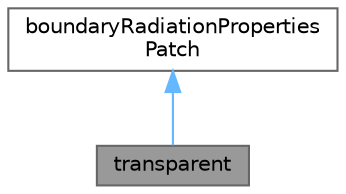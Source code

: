 digraph "transparent"
{
 // LATEX_PDF_SIZE
  bgcolor="transparent";
  edge [fontname=Helvetica,fontsize=10,labelfontname=Helvetica,labelfontsize=10];
  node [fontname=Helvetica,fontsize=10,shape=box,height=0.2,width=0.4];
  Node1 [id="Node000001",label="transparent",height=0.2,width=0.4,color="gray40", fillcolor="grey60", style="filled", fontcolor="black",tooltip="Radiation boundary model for transparent walls. It requires to specify a wallAbsorptionEmissionModel ..."];
  Node2 -> Node1 [id="edge1_Node000001_Node000002",dir="back",color="steelblue1",style="solid",tooltip=" "];
  Node2 [id="Node000002",label="boundaryRadiationProperties\lPatch",height=0.2,width=0.4,color="gray40", fillcolor="white", style="filled",URL="$classFoam_1_1radiation_1_1boundaryRadiationPropertiesPatch.html",tooltip=" "];
}
